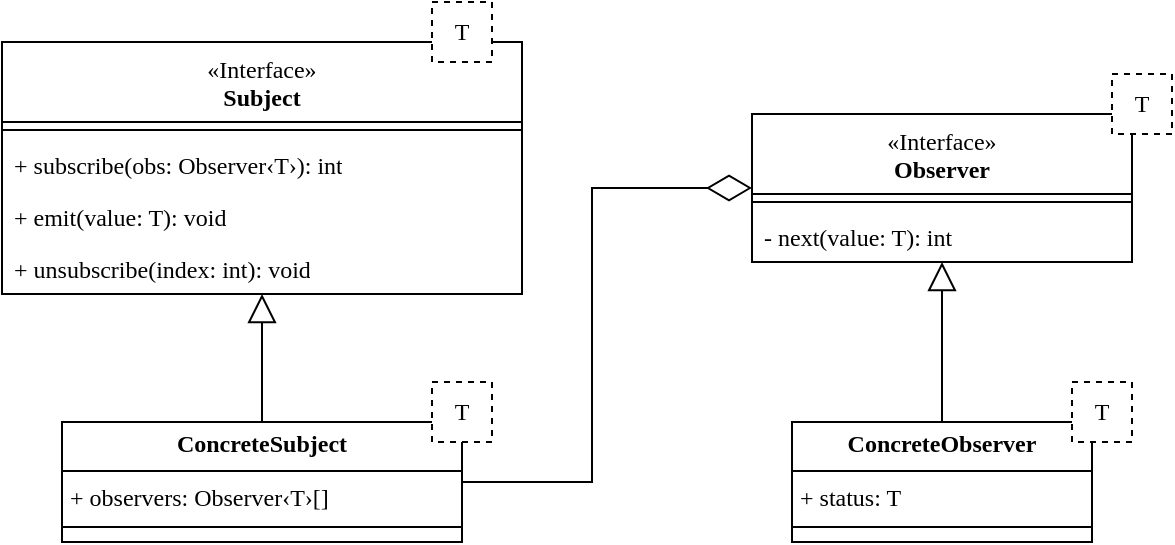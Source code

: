 <mxfile version="24.7.8">
  <diagram name="Pagina-1" id="SI-skZMBjrkvxbbWPy8i">
    <mxGraphModel dx="869" dy="550" grid="1" gridSize="10" guides="1" tooltips="1" connect="1" arrows="1" fold="1" page="1" pageScale="1" pageWidth="1169" pageHeight="827" math="0" shadow="0">
      <root>
        <mxCell id="0" />
        <mxCell id="1" parent="0" />
        <mxCell id="z8jGhasrW_QzF8ZK2eQ5-1" value="&lt;span style=&quot;font-weight: normal;&quot;&gt;«Interface»&lt;/span&gt;&lt;br&gt;Subject&lt;div&gt;&lt;/div&gt;" style="swimlane;fontStyle=1;align=center;verticalAlign=top;childLayout=stackLayout;horizontal=1;startSize=40;horizontalStack=0;resizeParent=1;resizeParentMax=0;resizeLast=0;collapsible=1;marginBottom=0;whiteSpace=wrap;html=1;fontFamily=Fira Mono;" vertex="1" parent="1">
          <mxGeometry x="345" y="250" width="260" height="126" as="geometry">
            <mxRectangle x="350" y="250" width="100" height="40" as="alternateBounds" />
          </mxGeometry>
        </mxCell>
        <mxCell id="z8jGhasrW_QzF8ZK2eQ5-3" value="" style="line;strokeWidth=1;align=left;verticalAlign=middle;spacingTop=-1;spacingLeft=3;spacingRight=3;rotatable=0;labelPosition=right;points=[];portConstraint=eastwest;fontFamily=Fira Mono;" vertex="1" parent="z8jGhasrW_QzF8ZK2eQ5-1">
          <mxGeometry y="40" width="260" height="8" as="geometry" />
        </mxCell>
        <mxCell id="z8jGhasrW_QzF8ZK2eQ5-4" value="+ subscribe(obs: Observer‹T›): int" style="text;align=left;verticalAlign=top;spacingLeft=4;spacingRight=4;overflow=hidden;rotatable=0;points=[[0,0.5],[1,0.5]];portConstraint=eastwest;whiteSpace=wrap;html=1;fontFamily=Fira Mono;" vertex="1" parent="z8jGhasrW_QzF8ZK2eQ5-1">
          <mxGeometry y="48" width="260" height="26" as="geometry" />
        </mxCell>
        <mxCell id="z8jGhasrW_QzF8ZK2eQ5-8" value="+ emit(value: T): void" style="text;align=left;verticalAlign=top;spacingLeft=4;spacingRight=4;overflow=hidden;rotatable=0;points=[[0,0.5],[1,0.5]];portConstraint=eastwest;whiteSpace=wrap;html=1;fontFamily=Fira Mono;" vertex="1" parent="z8jGhasrW_QzF8ZK2eQ5-1">
          <mxGeometry y="74" width="260" height="26" as="geometry" />
        </mxCell>
        <mxCell id="z8jGhasrW_QzF8ZK2eQ5-7" value="+ unsubscribe(index: int): void" style="text;align=left;verticalAlign=top;spacingLeft=4;spacingRight=4;overflow=hidden;rotatable=0;points=[[0,0.5],[1,0.5]];portConstraint=eastwest;whiteSpace=wrap;html=1;fontFamily=Fira Mono;" vertex="1" parent="z8jGhasrW_QzF8ZK2eQ5-1">
          <mxGeometry y="100" width="260" height="26" as="geometry" />
        </mxCell>
        <mxCell id="z8jGhasrW_QzF8ZK2eQ5-13" style="edgeStyle=orthogonalEdgeStyle;rounded=0;orthogonalLoop=1;jettySize=auto;html=1;endArrow=block;endFill=0;endSize=12;fontFamily=Fira Mono;" edge="1" parent="1" source="z8jGhasrW_QzF8ZK2eQ5-12" target="z8jGhasrW_QzF8ZK2eQ5-1">
          <mxGeometry relative="1" as="geometry" />
        </mxCell>
        <mxCell id="z8jGhasrW_QzF8ZK2eQ5-21" style="edgeStyle=orthogonalEdgeStyle;rounded=0;orthogonalLoop=1;jettySize=auto;html=1;endArrow=diamondThin;endFill=0;startSize=6;endSize=20;fontFamily=Fira Mono;" edge="1" parent="1" source="z8jGhasrW_QzF8ZK2eQ5-12" target="z8jGhasrW_QzF8ZK2eQ5-15">
          <mxGeometry relative="1" as="geometry">
            <Array as="points">
              <mxPoint x="640" y="470" />
              <mxPoint x="640" y="323" />
            </Array>
          </mxGeometry>
        </mxCell>
        <mxCell id="z8jGhasrW_QzF8ZK2eQ5-12" value="&lt;p style=&quot;margin:0px;margin-top:4px;text-align:center;&quot;&gt;&lt;b&gt;ConcreteSubject&lt;/b&gt;&lt;/p&gt;&lt;hr style=&quot;border-style:solid;&quot; size=&quot;1&quot;&gt;&lt;p style=&quot;margin:0px;margin-left:4px;&quot;&gt;+ observers: Observer‹T›[]&lt;/p&gt;&lt;hr style=&quot;border-style:solid;&quot; size=&quot;1&quot;&gt;&lt;p style=&quot;margin:0px;margin-left:4px;&quot;&gt;&lt;br&gt;&lt;/p&gt;" style="verticalAlign=top;align=left;overflow=fill;html=1;whiteSpace=wrap;fontFamily=Fira Mono;" vertex="1" parent="1">
          <mxGeometry x="375" y="440" width="200" height="60" as="geometry" />
        </mxCell>
        <mxCell id="z8jGhasrW_QzF8ZK2eQ5-15" value="&lt;span style=&quot;font-weight: normal;&quot;&gt;«Interface»&lt;/span&gt;&lt;br&gt;Observer&lt;div&gt;&lt;/div&gt;" style="swimlane;fontStyle=1;align=center;verticalAlign=top;childLayout=stackLayout;horizontal=1;startSize=40;horizontalStack=0;resizeParent=1;resizeParentMax=0;resizeLast=0;collapsible=1;marginBottom=0;whiteSpace=wrap;html=1;fontFamily=Fira Mono;" vertex="1" parent="1">
          <mxGeometry x="720" y="286" width="190" height="74" as="geometry">
            <mxRectangle x="350" y="250" width="100" height="40" as="alternateBounds" />
          </mxGeometry>
        </mxCell>
        <mxCell id="z8jGhasrW_QzF8ZK2eQ5-16" value="" style="line;strokeWidth=1;align=left;verticalAlign=middle;spacingTop=-1;spacingLeft=3;spacingRight=3;rotatable=0;labelPosition=right;points=[];portConstraint=eastwest;fontFamily=Fira Mono;" vertex="1" parent="z8jGhasrW_QzF8ZK2eQ5-15">
          <mxGeometry y="40" width="190" height="8" as="geometry" />
        </mxCell>
        <mxCell id="z8jGhasrW_QzF8ZK2eQ5-17" value="- next(value: T): int" style="text;align=left;verticalAlign=top;spacingLeft=4;spacingRight=4;overflow=hidden;rotatable=0;points=[[0,0.5],[1,0.5]];portConstraint=eastwest;whiteSpace=wrap;html=1;fontFamily=Fira Mono;" vertex="1" parent="z8jGhasrW_QzF8ZK2eQ5-15">
          <mxGeometry y="48" width="190" height="26" as="geometry" />
        </mxCell>
        <mxCell id="z8jGhasrW_QzF8ZK2eQ5-24" style="edgeStyle=orthogonalEdgeStyle;rounded=0;orthogonalLoop=1;jettySize=auto;html=1;endArrow=block;endFill=0;endSize=12;fontFamily=Fira Mono;" edge="1" parent="1" source="z8jGhasrW_QzF8ZK2eQ5-22" target="z8jGhasrW_QzF8ZK2eQ5-15">
          <mxGeometry relative="1" as="geometry" />
        </mxCell>
        <mxCell id="z8jGhasrW_QzF8ZK2eQ5-22" value="&lt;p style=&quot;margin:0px;margin-top:4px;text-align:center;&quot;&gt;&lt;b&gt;ConcreteObserver&lt;/b&gt;&lt;/p&gt;&lt;hr style=&quot;border-style:solid;&quot; size=&quot;1&quot;&gt;&lt;p style=&quot;margin:0px;margin-left:4px;&quot;&gt;+ status: T&lt;/p&gt;&lt;hr style=&quot;border-style:solid;&quot; size=&quot;1&quot;&gt;&lt;p style=&quot;margin:0px;margin-left:4px;&quot;&gt;&lt;br&gt;&lt;/p&gt;" style="verticalAlign=top;align=left;overflow=fill;html=1;whiteSpace=wrap;fontFamily=Fira Mono;" vertex="1" parent="1">
          <mxGeometry x="740" y="440" width="150" height="60" as="geometry" />
        </mxCell>
        <mxCell id="z8jGhasrW_QzF8ZK2eQ5-11" value="T" style="rounded=0;whiteSpace=wrap;html=1;dashed=1;fontFamily=Fira Mono;" vertex="1" parent="1">
          <mxGeometry x="560" y="230" width="30" height="30" as="geometry" />
        </mxCell>
        <mxCell id="z8jGhasrW_QzF8ZK2eQ5-14" value="T" style="rounded=0;whiteSpace=wrap;html=1;dashed=1;fontFamily=Fira Mono;" vertex="1" parent="1">
          <mxGeometry x="560" y="420" width="30" height="30" as="geometry" />
        </mxCell>
        <mxCell id="z8jGhasrW_QzF8ZK2eQ5-20" value="T" style="rounded=0;whiteSpace=wrap;html=1;dashed=1;fontFamily=Fira Mono;" vertex="1" parent="1">
          <mxGeometry x="900" y="266" width="30" height="30" as="geometry" />
        </mxCell>
        <mxCell id="z8jGhasrW_QzF8ZK2eQ5-23" value="T" style="rounded=0;whiteSpace=wrap;html=1;dashed=1;fontFamily=Fira Mono;" vertex="1" parent="1">
          <mxGeometry x="880" y="420" width="30" height="30" as="geometry" />
        </mxCell>
      </root>
    </mxGraphModel>
  </diagram>
</mxfile>
